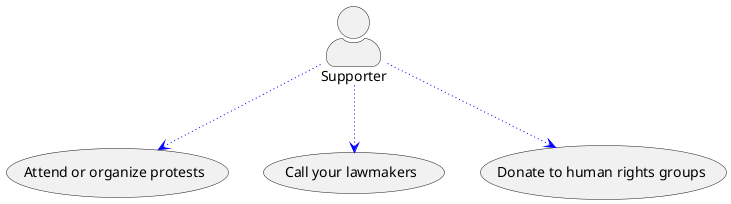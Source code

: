 @startuml
skinparam actorStyle awesome

actor Supporter
Supporter --> (Attend or organize protests) #blue;line.dotted;text:blue;line.bold
Supporter --> (Call your lawmakers) #blue;line.dotted;text:blue;line.bold
Supporter --> (Donate to human rights groups) #blue;line.dotted;text:blue;line.bold
@enduml
